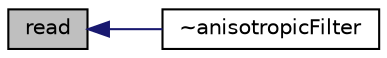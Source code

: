digraph "read"
{
  bgcolor="transparent";
  edge [fontname="Helvetica",fontsize="10",labelfontname="Helvetica",labelfontsize="10"];
  node [fontname="Helvetica",fontsize="10",shape=record];
  rankdir="LR";
  Node1208 [label="read",height=0.2,width=0.4,color="black", fillcolor="grey75", style="filled", fontcolor="black"];
  Node1208 -> Node1209 [dir="back",color="midnightblue",fontsize="10",style="solid",fontname="Helvetica"];
  Node1209 [label="~anisotropicFilter",height=0.2,width=0.4,color="black",URL="$a32261.html#ac29766ad4c60ac237eefa73344393b93",tooltip="Destructor. "];
}
